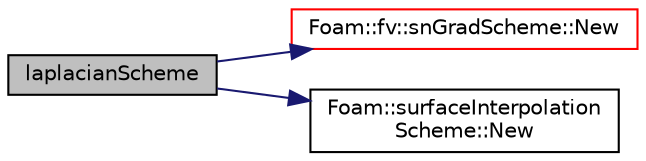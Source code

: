 digraph "laplacianScheme"
{
  bgcolor="transparent";
  edge [fontname="Helvetica",fontsize="10",labelfontname="Helvetica",labelfontsize="10"];
  node [fontname="Helvetica",fontsize="10",shape=record];
  rankdir="LR";
  Node2 [label="laplacianScheme",height=0.2,width=0.4,color="black", fillcolor="grey75", style="filled", fontcolor="black"];
  Node2 -> Node3 [color="midnightblue",fontsize="10",style="solid",fontname="Helvetica"];
  Node3 [label="Foam::fv::snGradScheme::New",height=0.2,width=0.4,color="red",URL="$a23429.html#adc12ff65e667931ca7187bb66656924a",tooltip="Return new tmp interpolation scheme. "];
  Node2 -> Node53 [color="midnightblue",fontsize="10",style="solid",fontname="Helvetica"];
  Node53 [label="Foam::surfaceInterpolation\lScheme::New",height=0.2,width=0.4,color="black",URL="$a24109.html#ad7a5400f463be6d6d6590c02af0c319f",tooltip="Return new tmp interpolation scheme. "];
}
